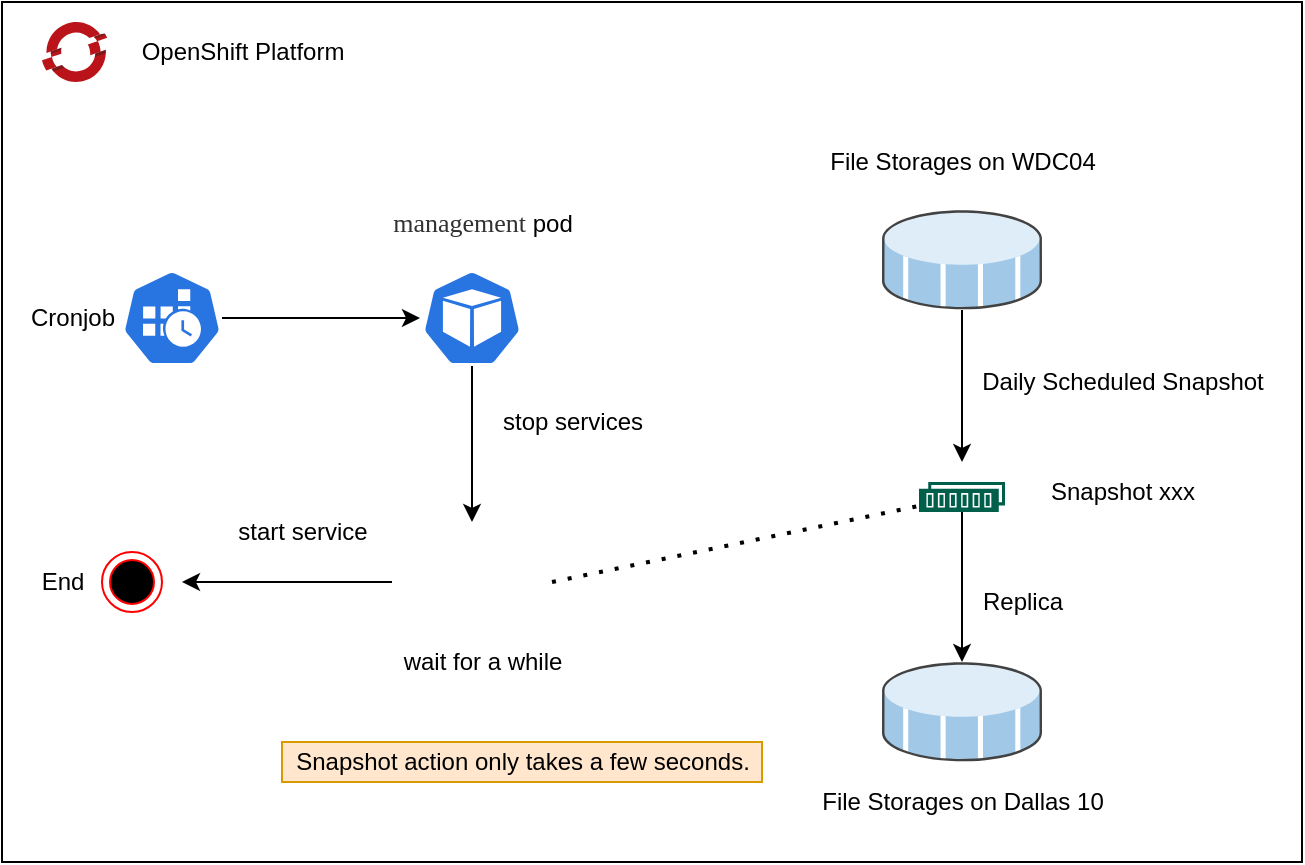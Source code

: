 <mxfile version="18.1.2" type="github">
  <diagram id="WXbRl40rSkPynY5nRWmN" name="Page-1">
    <mxGraphModel dx="894" dy="588" grid="1" gridSize="10" guides="1" tooltips="1" connect="1" arrows="1" fold="1" page="1" pageScale="1" pageWidth="850" pageHeight="1100" math="0" shadow="0">
      <root>
        <mxCell id="0" />
        <mxCell id="1" parent="0" />
        <mxCell id="CRXNA2ymW0W_loP6-qAH-23" style="edgeStyle=orthogonalEdgeStyle;rounded=0;orthogonalLoop=1;jettySize=auto;html=1;" edge="1" parent="1" source="CRXNA2ymW0W_loP6-qAH-2">
          <mxGeometry relative="1" as="geometry">
            <mxPoint x="590" y="290" as="targetPoint" />
          </mxGeometry>
        </mxCell>
        <mxCell id="CRXNA2ymW0W_loP6-qAH-2" value="" style="shadow=0;dashed=0;html=1;labelPosition=center;verticalLabelPosition=bottom;verticalAlign=top;align=center;outlineConnect=0;shape=mxgraph.veeam.3d.datastore_snapshot;" vertex="1" parent="1">
          <mxGeometry x="550" y="164" width="80" height="50" as="geometry" />
        </mxCell>
        <mxCell id="CRXNA2ymW0W_loP6-qAH-3" value="File Storages on WDC04" style="text;html=1;align=center;verticalAlign=middle;resizable=0;points=[];autosize=1;strokeColor=none;fillColor=none;" vertex="1" parent="1">
          <mxGeometry x="515" y="130" width="150" height="20" as="geometry" />
        </mxCell>
        <mxCell id="CRXNA2ymW0W_loP6-qAH-8" style="edgeStyle=orthogonalEdgeStyle;rounded=0;orthogonalLoop=1;jettySize=auto;html=1;entryX=-0.02;entryY=0.5;entryDx=0;entryDy=0;entryPerimeter=0;" edge="1" parent="1" source="CRXNA2ymW0W_loP6-qAH-4" target="CRXNA2ymW0W_loP6-qAH-6">
          <mxGeometry relative="1" as="geometry" />
        </mxCell>
        <mxCell id="CRXNA2ymW0W_loP6-qAH-4" value="" style="sketch=0;html=1;dashed=0;whitespace=wrap;fillColor=#2875E2;strokeColor=#ffffff;points=[[0.005,0.63,0],[0.1,0.2,0],[0.9,0.2,0],[0.5,0,0],[0.995,0.63,0],[0.72,0.99,0],[0.5,1,0],[0.28,0.99,0]];shape=mxgraph.kubernetes.icon;prIcon=cronjob" vertex="1" parent="1">
          <mxGeometry x="170" y="194" width="50" height="48" as="geometry" />
        </mxCell>
        <mxCell id="CRXNA2ymW0W_loP6-qAH-5" value="Cronjob" style="text;html=1;align=center;verticalAlign=middle;resizable=0;points=[];autosize=1;strokeColor=none;fillColor=none;" vertex="1" parent="1">
          <mxGeometry x="115" y="208" width="60" height="20" as="geometry" />
        </mxCell>
        <mxCell id="CRXNA2ymW0W_loP6-qAH-11" style="edgeStyle=orthogonalEdgeStyle;rounded=0;orthogonalLoop=1;jettySize=auto;html=1;" edge="1" parent="1" source="CRXNA2ymW0W_loP6-qAH-6">
          <mxGeometry relative="1" as="geometry">
            <mxPoint x="345" y="320" as="targetPoint" />
          </mxGeometry>
        </mxCell>
        <mxCell id="CRXNA2ymW0W_loP6-qAH-6" value="" style="sketch=0;html=1;dashed=0;whitespace=wrap;fillColor=#2875E2;strokeColor=#ffffff;points=[[0.005,0.63,0],[0.1,0.2,0],[0.9,0.2,0],[0.5,0,0],[0.995,0.63,0],[0.72,0.99,0],[0.5,1,0],[0.28,0.99,0]];shape=mxgraph.kubernetes.icon;prIcon=pod" vertex="1" parent="1">
          <mxGeometry x="320" y="194" width="50" height="48" as="geometry" />
        </mxCell>
        <mxCell id="CRXNA2ymW0W_loP6-qAH-10" value="&lt;span style=&quot;caret-color: rgb(49, 49, 49); color: rgb(49, 49, 49); font-family: MacDictSTHeiti; font-size: 13px; text-align: left; text-size-adjust: auto;&quot;&gt;management&lt;/span&gt;&amp;nbsp;pod" style="text;html=1;align=center;verticalAlign=middle;resizable=0;points=[];autosize=1;strokeColor=none;fillColor=none;" vertex="1" parent="1">
          <mxGeometry x="290" y="160" width="120" height="20" as="geometry" />
        </mxCell>
        <mxCell id="CRXNA2ymW0W_loP6-qAH-13" value="stop services" style="text;html=1;align=center;verticalAlign=middle;resizable=0;points=[];autosize=1;strokeColor=none;fillColor=none;" vertex="1" parent="1">
          <mxGeometry x="350" y="260" width="90" height="20" as="geometry" />
        </mxCell>
        <mxCell id="CRXNA2ymW0W_loP6-qAH-17" style="edgeStyle=orthogonalEdgeStyle;rounded=0;orthogonalLoop=1;jettySize=auto;html=1;" edge="1" parent="1" source="CRXNA2ymW0W_loP6-qAH-16">
          <mxGeometry relative="1" as="geometry">
            <mxPoint x="200" y="350" as="targetPoint" />
          </mxGeometry>
        </mxCell>
        <mxCell id="CRXNA2ymW0W_loP6-qAH-16" value="" style="shape=image;html=1;verticalAlign=top;verticalLabelPosition=bottom;labelBackgroundColor=#ffffff;imageAspect=0;aspect=fixed;image=https://cdn0.iconfinder.com/data/icons/Vector-Icon-set-1-BevelAndEmboss-Net/89/alarm-clock.png" vertex="1" parent="1">
          <mxGeometry x="305" y="310" width="80" height="80" as="geometry" />
        </mxCell>
        <mxCell id="CRXNA2ymW0W_loP6-qAH-18" value="" style="ellipse;html=1;shape=endState;fillColor=#000000;strokeColor=#ff0000;" vertex="1" parent="1">
          <mxGeometry x="160" y="335" width="30" height="30" as="geometry" />
        </mxCell>
        <mxCell id="CRXNA2ymW0W_loP6-qAH-19" value="End" style="text;html=1;align=center;verticalAlign=middle;resizable=0;points=[];autosize=1;strokeColor=none;fillColor=none;" vertex="1" parent="1">
          <mxGeometry x="120" y="340" width="40" height="20" as="geometry" />
        </mxCell>
        <mxCell id="CRXNA2ymW0W_loP6-qAH-20" value="wait for a while" style="text;html=1;align=center;verticalAlign=middle;resizable=0;points=[];autosize=1;strokeColor=none;fillColor=none;" vertex="1" parent="1">
          <mxGeometry x="305" y="380" width="90" height="20" as="geometry" />
        </mxCell>
        <mxCell id="CRXNA2ymW0W_loP6-qAH-27" style="edgeStyle=orthogonalEdgeStyle;rounded=0;orthogonalLoop=1;jettySize=auto;html=1;" edge="1" parent="1" source="CRXNA2ymW0W_loP6-qAH-22" target="CRXNA2ymW0W_loP6-qAH-26">
          <mxGeometry relative="1" as="geometry" />
        </mxCell>
        <mxCell id="CRXNA2ymW0W_loP6-qAH-22" value="" style="sketch=0;pointerEvents=1;shadow=0;dashed=0;html=1;strokeColor=none;fillColor=#005F4B;labelPosition=center;verticalLabelPosition=bottom;verticalAlign=top;align=center;outlineConnect=0;shape=mxgraph.veeam2.storage_with_snapshot;" vertex="1" parent="1">
          <mxGeometry x="568.5" y="300" width="43" height="15" as="geometry" />
        </mxCell>
        <mxCell id="CRXNA2ymW0W_loP6-qAH-24" value="Daily Scheduled Snapshot" style="text;html=1;align=center;verticalAlign=middle;resizable=0;points=[];autosize=1;strokeColor=none;fillColor=none;" vertex="1" parent="1">
          <mxGeometry x="590" y="240" width="160" height="20" as="geometry" />
        </mxCell>
        <mxCell id="CRXNA2ymW0W_loP6-qAH-26" value="" style="shadow=0;dashed=0;html=1;labelPosition=center;verticalLabelPosition=bottom;verticalAlign=top;align=center;outlineConnect=0;shape=mxgraph.veeam.3d.datastore_snapshot;" vertex="1" parent="1">
          <mxGeometry x="550" y="390" width="80" height="50" as="geometry" />
        </mxCell>
        <mxCell id="CRXNA2ymW0W_loP6-qAH-28" value="File Storages on Dallas 10" style="text;html=1;align=center;verticalAlign=middle;resizable=0;points=[];autosize=1;strokeColor=none;fillColor=none;" vertex="1" parent="1">
          <mxGeometry x="510" y="450" width="160" height="20" as="geometry" />
        </mxCell>
        <mxCell id="CRXNA2ymW0W_loP6-qAH-29" value="Replica" style="text;html=1;align=center;verticalAlign=middle;resizable=0;points=[];autosize=1;strokeColor=none;fillColor=none;" vertex="1" parent="1">
          <mxGeometry x="590" y="350" width="60" height="20" as="geometry" />
        </mxCell>
        <mxCell id="CRXNA2ymW0W_loP6-qAH-30" value="" style="endArrow=none;dashed=1;html=1;dashPattern=1 3;strokeWidth=2;rounded=0;exitX=1;exitY=0.5;exitDx=0;exitDy=0;" edge="1" parent="1" source="CRXNA2ymW0W_loP6-qAH-16" target="CRXNA2ymW0W_loP6-qAH-22">
          <mxGeometry width="50" height="50" relative="1" as="geometry">
            <mxPoint x="400" y="310" as="sourcePoint" />
            <mxPoint x="560" y="300" as="targetPoint" />
          </mxGeometry>
        </mxCell>
        <mxCell id="CRXNA2ymW0W_loP6-qAH-31" value="" style="sketch=0;aspect=fixed;html=1;points=[];align=center;image;fontSize=12;image=img/lib/mscae/OpenShift.svg;" vertex="1" parent="1">
          <mxGeometry x="130" y="70" width="32.61" height="30" as="geometry" />
        </mxCell>
        <mxCell id="CRXNA2ymW0W_loP6-qAH-32" value="OpenShift Platform" style="text;html=1;align=center;verticalAlign=middle;resizable=0;points=[];autosize=1;strokeColor=none;fillColor=none;" vertex="1" parent="1">
          <mxGeometry x="170" y="75" width="120" height="20" as="geometry" />
        </mxCell>
        <mxCell id="CRXNA2ymW0W_loP6-qAH-33" value="start service" style="text;html=1;align=center;verticalAlign=middle;resizable=0;points=[];autosize=1;strokeColor=none;fillColor=none;" vertex="1" parent="1">
          <mxGeometry x="220" y="315" width="80" height="20" as="geometry" />
        </mxCell>
        <mxCell id="CRXNA2ymW0W_loP6-qAH-34" value="Snapshot xxx" style="text;html=1;align=center;verticalAlign=middle;resizable=0;points=[];autosize=1;strokeColor=none;fillColor=none;" vertex="1" parent="1">
          <mxGeometry x="625" y="295" width="90" height="20" as="geometry" />
        </mxCell>
        <mxCell id="CRXNA2ymW0W_loP6-qAH-35" value="" style="rounded=0;whiteSpace=wrap;html=1;fillColor=none;" vertex="1" parent="1">
          <mxGeometry x="110" y="60" width="650" height="430" as="geometry" />
        </mxCell>
        <mxCell id="CRXNA2ymW0W_loP6-qAH-36" value="Snapshot action only takes a few seconds." style="text;html=1;align=center;verticalAlign=middle;resizable=0;points=[];autosize=1;strokeColor=#d79b00;fillColor=#ffe6cc;" vertex="1" parent="1">
          <mxGeometry x="250" y="430" width="240" height="20" as="geometry" />
        </mxCell>
      </root>
    </mxGraphModel>
  </diagram>
</mxfile>
